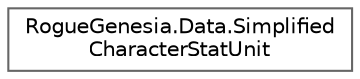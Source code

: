 digraph "Graphical Class Hierarchy"
{
 // LATEX_PDF_SIZE
  bgcolor="transparent";
  edge [fontname=Helvetica,fontsize=10,labelfontname=Helvetica,labelfontsize=10];
  node [fontname=Helvetica,fontsize=10,shape=box,height=0.2,width=0.4];
  rankdir="LR";
  Node0 [label="RogueGenesia.Data.Simplified\lCharacterStatUnit",height=0.2,width=0.4,color="grey40", fillcolor="white", style="filled",URL="$class_rogue_genesia_1_1_data_1_1_simplified_character_stat_unit.html",tooltip=" "];
}
